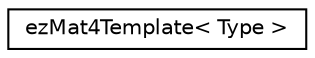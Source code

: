 digraph "Graphical Class Hierarchy"
{
 // LATEX_PDF_SIZE
  edge [fontname="Helvetica",fontsize="10",labelfontname="Helvetica",labelfontsize="10"];
  node [fontname="Helvetica",fontsize="10",shape=record];
  rankdir="LR";
  Node0 [label="ezMat4Template\< Type \>",height=0.2,width=0.4,color="black", fillcolor="white", style="filled",URL="$d7/d9b/classez_mat4_template.htm",tooltip="A 4x4 component matrix class."];
}
